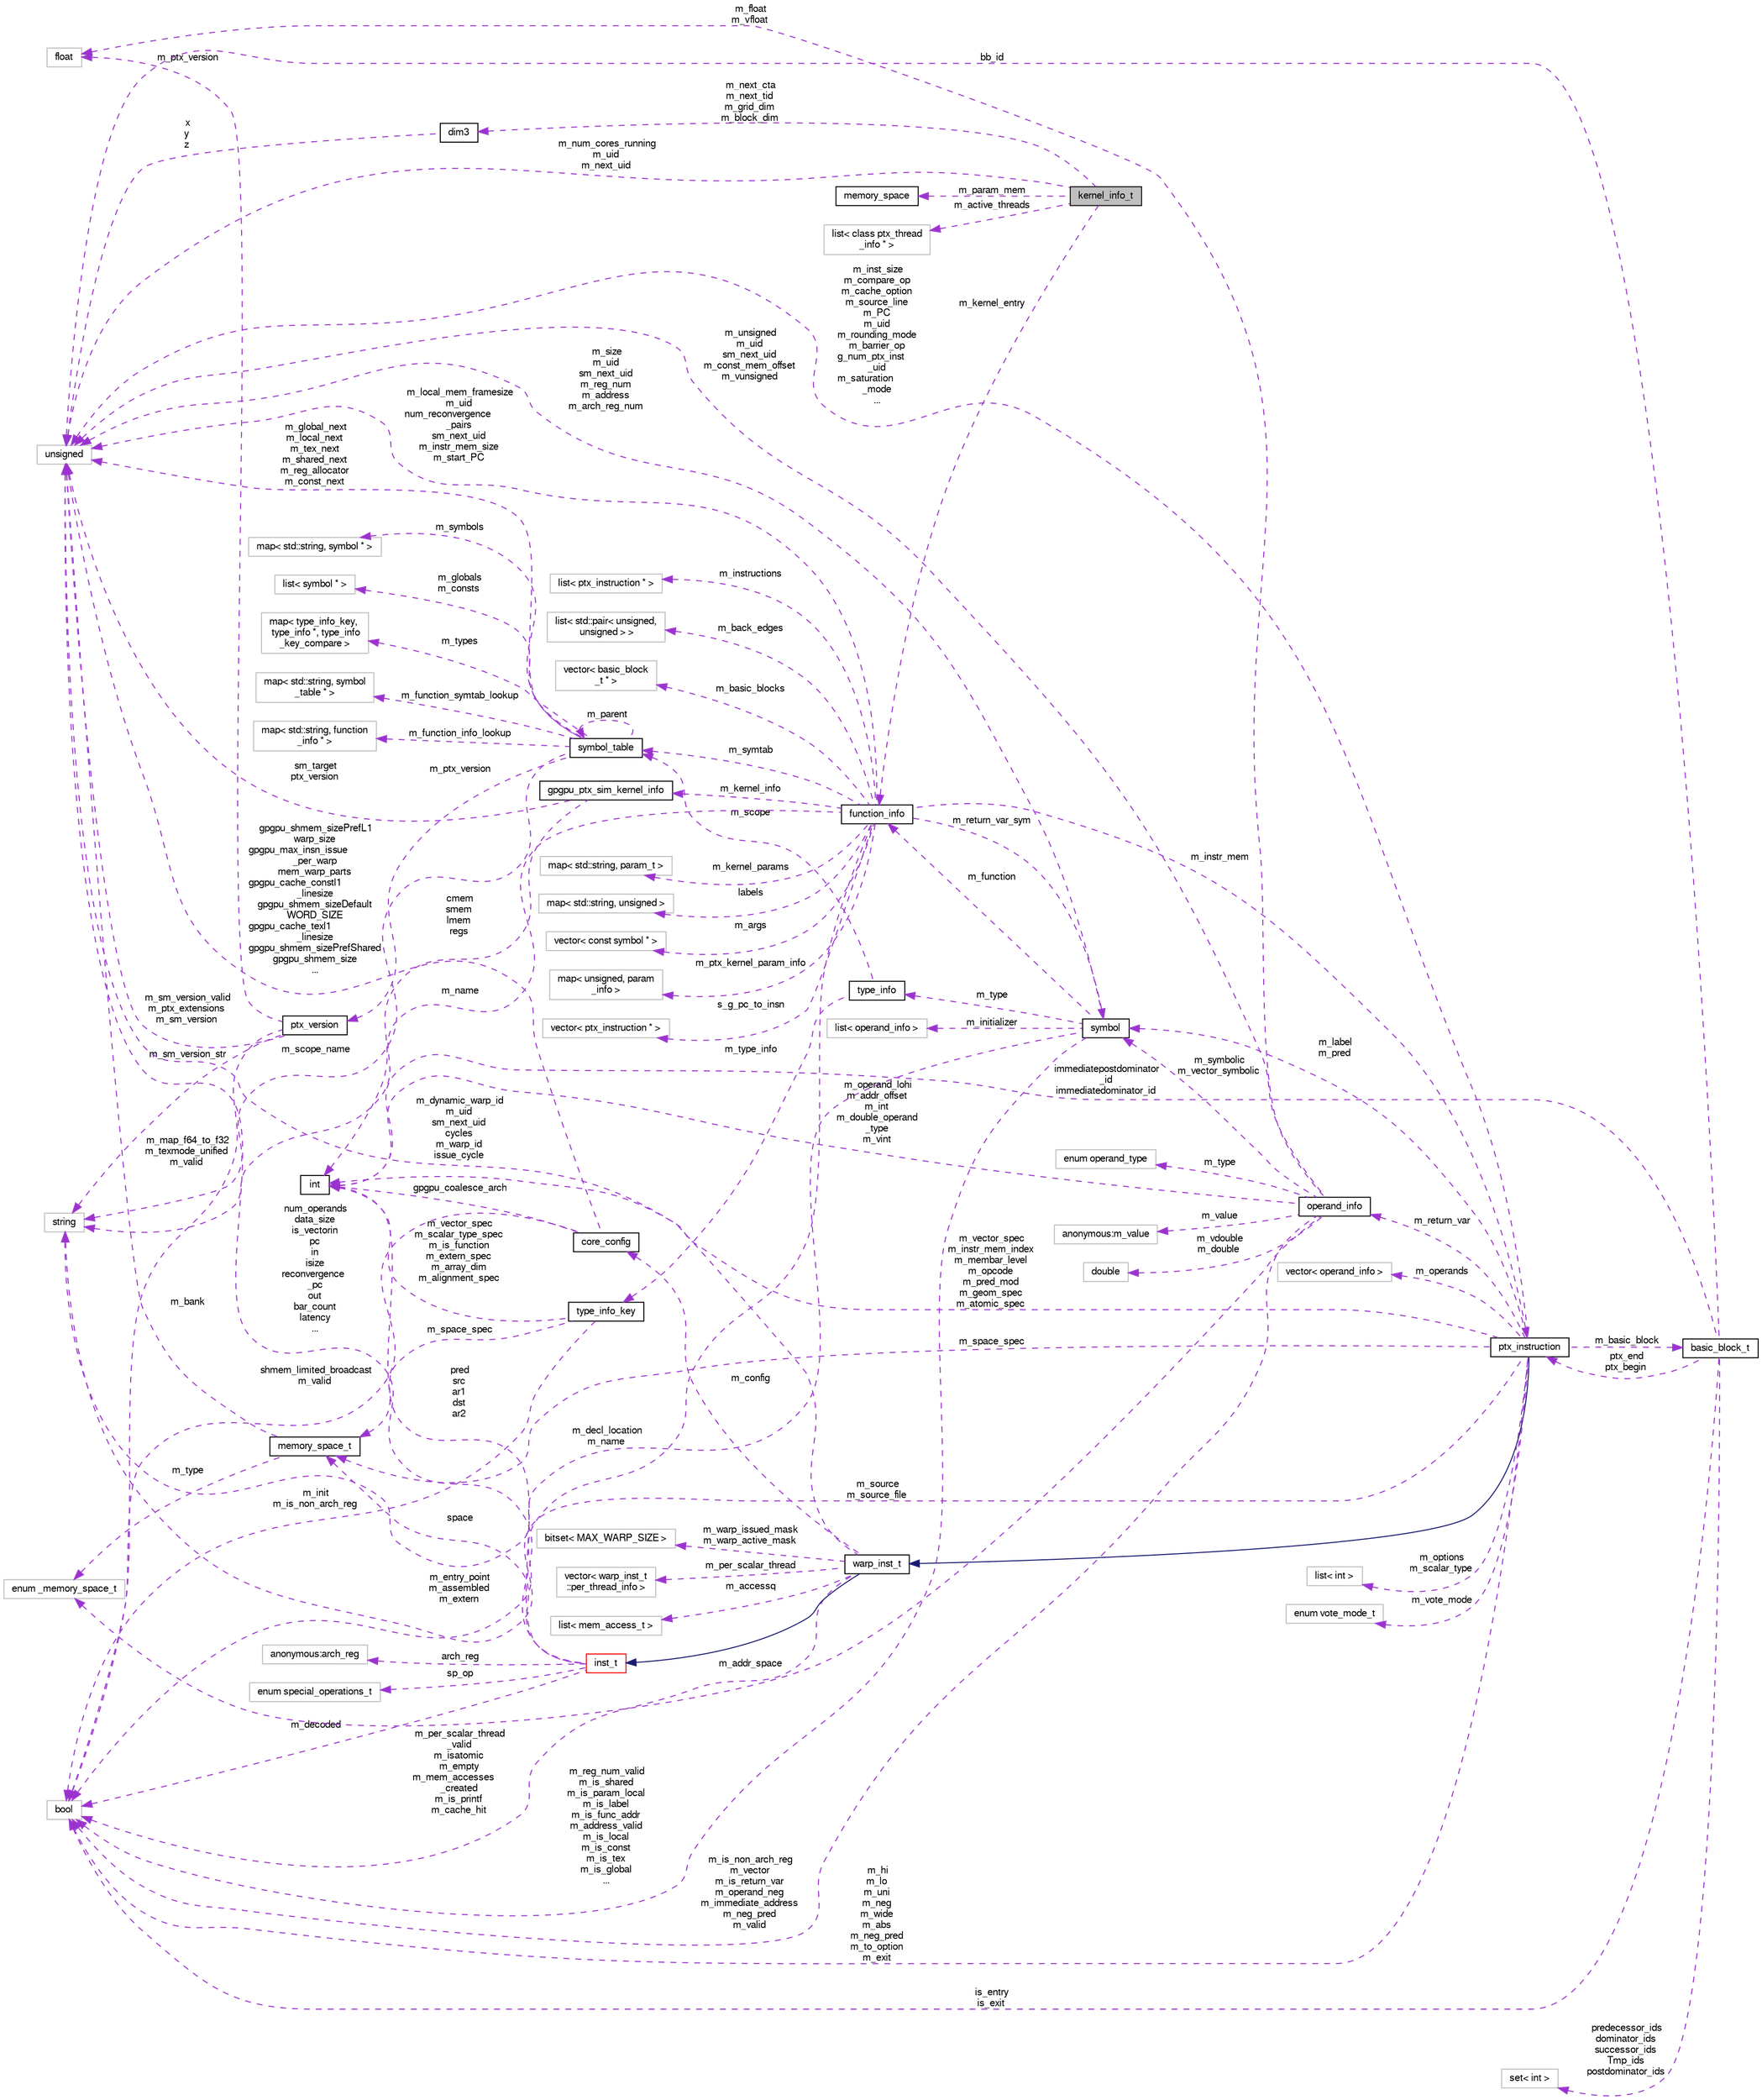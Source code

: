 digraph "kernel_info_t"
{
  bgcolor="transparent";
  edge [fontname="FreeSans",fontsize="10",labelfontname="FreeSans",labelfontsize="10"];
  node [fontname="FreeSans",fontsize="10",shape=record];
  rankdir="LR";
  Node1 [label="kernel_info_t",height=0.2,width=0.4,color="black", fillcolor="grey75", style="filled", fontcolor="black"];
  Node2 -> Node1 [dir="back",color="darkorchid3",fontsize="10",style="dashed",label=" m_active_threads" ,fontname="FreeSans"];
  Node2 [label="list\< class ptx_thread\l_info * \>",height=0.2,width=0.4,color="grey75"];
  Node3 -> Node1 [dir="back",color="darkorchid3",fontsize="10",style="dashed",label=" m_kernel_entry" ,fontname="FreeSans"];
  Node3 [label="function_info",height=0.2,width=0.4,color="black",URL="$classfunction__info.html"];
  Node4 -> Node3 [dir="back",color="darkorchid3",fontsize="10",style="dashed",label=" m_symtab" ,fontname="FreeSans"];
  Node4 [label="symbol_table",height=0.2,width=0.4,color="black",URL="$classsymbol__table.html"];
  Node5 -> Node4 [dir="back",color="darkorchid3",fontsize="10",style="dashed",label=" m_symbols" ,fontname="FreeSans"];
  Node5 [label="map\< std::string, symbol * \>",height=0.2,width=0.4,color="grey75"];
  Node4 -> Node4 [dir="back",color="darkorchid3",fontsize="10",style="dashed",label=" m_parent" ,fontname="FreeSans"];
  Node6 -> Node4 [dir="back",color="darkorchid3",fontsize="10",style="dashed",label=" m_globals\nm_consts" ,fontname="FreeSans"];
  Node6 [label="list\< symbol * \>",height=0.2,width=0.4,color="grey75"];
  Node7 -> Node4 [dir="back",color="darkorchid3",fontsize="10",style="dashed",label=" m_types" ,fontname="FreeSans"];
  Node7 [label="map\< type_info_key,\l type_info *, type_info\l_key_compare \>",height=0.2,width=0.4,color="grey75"];
  Node8 -> Node4 [dir="back",color="darkorchid3",fontsize="10",style="dashed",label=" m_ptx_version" ,fontname="FreeSans"];
  Node8 [label="ptx_version",height=0.2,width=0.4,color="black",URL="$classptx__version.html"];
  Node9 -> Node8 [dir="back",color="darkorchid3",fontsize="10",style="dashed",label=" m_ptx_version" ,fontname="FreeSans"];
  Node9 [label="float",height=0.2,width=0.4,color="grey75"];
  Node10 -> Node8 [dir="back",color="darkorchid3",fontsize="10",style="dashed",label=" m_sm_version_str" ,fontname="FreeSans"];
  Node10 [label="string",height=0.2,width=0.4,color="grey75"];
  Node11 -> Node8 [dir="back",color="darkorchid3",fontsize="10",style="dashed",label=" m_map_f64_to_f32\nm_texmode_unified\nm_valid" ,fontname="FreeSans"];
  Node11 [label="bool",height=0.2,width=0.4,color="grey75"];
  Node12 -> Node8 [dir="back",color="darkorchid3",fontsize="10",style="dashed",label=" m_sm_version_valid\nm_ptx_extensions\nm_sm_version" ,fontname="FreeSans"];
  Node12 [label="unsigned",height=0.2,width=0.4,color="grey75"];
  Node10 -> Node4 [dir="back",color="darkorchid3",fontsize="10",style="dashed",label=" m_scope_name" ,fontname="FreeSans"];
  Node13 -> Node4 [dir="back",color="darkorchid3",fontsize="10",style="dashed",label=" m_function_symtab_lookup" ,fontname="FreeSans"];
  Node13 [label="map\< std::string, symbol\l_table * \>",height=0.2,width=0.4,color="grey75"];
  Node14 -> Node4 [dir="back",color="darkorchid3",fontsize="10",style="dashed",label=" m_function_info_lookup" ,fontname="FreeSans"];
  Node14 [label="map\< std::string, function\l_info * \>",height=0.2,width=0.4,color="grey75"];
  Node12 -> Node4 [dir="back",color="darkorchid3",fontsize="10",style="dashed",label=" m_global_next\nm_local_next\nm_tex_next\nm_shared_next\nm_reg_allocator\nm_const_next" ,fontname="FreeSans"];
  Node15 -> Node3 [dir="back",color="darkorchid3",fontsize="10",style="dashed",label=" m_kernel_params" ,fontname="FreeSans"];
  Node15 [label="map\< std::string, param_t \>",height=0.2,width=0.4,color="grey75"];
  Node16 -> Node3 [dir="back",color="darkorchid3",fontsize="10",style="dashed",label=" labels" ,fontname="FreeSans"];
  Node16 [label="map\< std::string, unsigned \>",height=0.2,width=0.4,color="grey75"];
  Node17 -> Node3 [dir="back",color="darkorchid3",fontsize="10",style="dashed",label=" m_args" ,fontname="FreeSans"];
  Node17 [label="vector\< const symbol * \>",height=0.2,width=0.4,color="grey75"];
  Node18 -> Node3 [dir="back",color="darkorchid3",fontsize="10",style="dashed",label=" m_ptx_kernel_param_info" ,fontname="FreeSans"];
  Node18 [label="map\< unsigned, param\l_info \>",height=0.2,width=0.4,color="grey75"];
  Node19 -> Node3 [dir="back",color="darkorchid3",fontsize="10",style="dashed",label=" s_g_pc_to_insn" ,fontname="FreeSans"];
  Node19 [label="vector\< ptx_instruction * \>",height=0.2,width=0.4,color="grey75"];
  Node20 -> Node3 [dir="back",color="darkorchid3",fontsize="10",style="dashed",label=" m_instructions" ,fontname="FreeSans"];
  Node20 [label="list\< ptx_instruction * \>",height=0.2,width=0.4,color="grey75"];
  Node21 -> Node3 [dir="back",color="darkorchid3",fontsize="10",style="dashed",label=" m_instr_mem" ,fontname="FreeSans"];
  Node21 [label="ptx_instruction",height=0.2,width=0.4,color="black",URL="$classptx__instruction.html"];
  Node22 -> Node21 [dir="back",color="midnightblue",fontsize="10",style="solid",fontname="FreeSans"];
  Node22 [label="warp_inst_t",height=0.2,width=0.4,color="black",URL="$classwarp__inst__t.html"];
  Node23 -> Node22 [dir="back",color="midnightblue",fontsize="10",style="solid",fontname="FreeSans"];
  Node23 [label="inst_t",height=0.2,width=0.4,color="red",URL="$classinst__t.html"];
  Node24 -> Node23 [dir="back",color="darkorchid3",fontsize="10",style="dashed",label=" arch_reg" ,fontname="FreeSans"];
  Node24 [label="anonymous:arch_reg",height=0.2,width=0.4,color="grey75"];
  Node25 -> Node23 [dir="back",color="darkorchid3",fontsize="10",style="dashed",label=" sp_op" ,fontname="FreeSans"];
  Node25 [label="enum special_operations_t",height=0.2,width=0.4,color="grey75"];
  Node30 -> Node23 [dir="back",color="darkorchid3",fontsize="10",style="dashed",label=" space" ,fontname="FreeSans"];
  Node30 [label="memory_space_t",height=0.2,width=0.4,color="black",URL="$classmemory__space__t.html"];
  Node31 -> Node30 [dir="back",color="darkorchid3",fontsize="10",style="dashed",label=" m_type" ,fontname="FreeSans"];
  Node31 [label="enum _memory_space_t",height=0.2,width=0.4,color="grey75"];
  Node12 -> Node30 [dir="back",color="darkorchid3",fontsize="10",style="dashed",label=" m_bank" ,fontname="FreeSans"];
  Node32 -> Node23 [dir="back",color="darkorchid3",fontsize="10",style="dashed",label=" pred\nsrc\nar1\ndst\nar2" ,fontname="FreeSans"];
  Node32 [label="int",height=0.2,width=0.4,color="black",URL="$classint.html"];
  Node11 -> Node23 [dir="back",color="darkorchid3",fontsize="10",style="dashed",label=" m_decoded" ,fontname="FreeSans"];
  Node12 -> Node23 [dir="back",color="darkorchid3",fontsize="10",style="dashed",label=" num_operands\ndata_size\nis_vectorin\npc\nin\nisize\nreconvergence\l_pc\nout\nbar_count\nlatency\n..." ,fontname="FreeSans"];
  Node37 -> Node22 [dir="back",color="darkorchid3",fontsize="10",style="dashed",label=" m_warp_issued_mask\nm_warp_active_mask" ,fontname="FreeSans"];
  Node37 [label="bitset\< MAX_WARP_SIZE \>",height=0.2,width=0.4,color="grey75"];
  Node38 -> Node22 [dir="back",color="darkorchid3",fontsize="10",style="dashed",label=" m_per_scalar_thread" ,fontname="FreeSans"];
  Node38 [label="vector\< warp_inst_t\l::per_thread_info \>",height=0.2,width=0.4,color="grey75"];
  Node39 -> Node22 [dir="back",color="darkorchid3",fontsize="10",style="dashed",label=" m_accessq" ,fontname="FreeSans"];
  Node39 [label="list\< mem_access_t \>",height=0.2,width=0.4,color="grey75"];
  Node40 -> Node22 [dir="back",color="darkorchid3",fontsize="10",style="dashed",label=" m_config" ,fontname="FreeSans"];
  Node40 [label="core_config",height=0.2,width=0.4,color="black",URL="$structcore__config.html"];
  Node32 -> Node40 [dir="back",color="darkorchid3",fontsize="10",style="dashed",label=" gpgpu_coalesce_arch" ,fontname="FreeSans"];
  Node11 -> Node40 [dir="back",color="darkorchid3",fontsize="10",style="dashed",label=" shmem_limited_broadcast\nm_valid" ,fontname="FreeSans"];
  Node12 -> Node40 [dir="back",color="darkorchid3",fontsize="10",style="dashed",label=" gpgpu_shmem_sizePrefL1\nwarp_size\ngpgpu_max_insn_issue\l_per_warp\nmem_warp_parts\ngpgpu_cache_constl1\l_linesize\ngpgpu_shmem_sizeDefault\nWORD_SIZE\ngpgpu_cache_texl1\l_linesize\ngpgpu_shmem_sizePrefShared\ngpgpu_shmem_size\n..." ,fontname="FreeSans"];
  Node11 -> Node22 [dir="back",color="darkorchid3",fontsize="10",style="dashed",label=" m_per_scalar_thread\l_valid\nm_isatomic\nm_empty\nm_mem_accesses\l_created\nm_is_printf\nm_cache_hit" ,fontname="FreeSans"];
  Node12 -> Node22 [dir="back",color="darkorchid3",fontsize="10",style="dashed",label=" m_dynamic_warp_id\nm_uid\nsm_next_uid\ncycles\nm_warp_id\nissue_cycle" ,fontname="FreeSans"];
  Node41 -> Node21 [dir="back",color="darkorchid3",fontsize="10",style="dashed",label=" m_basic_block" ,fontname="FreeSans"];
  Node41 [label="basic_block_t",height=0.2,width=0.4,color="black",URL="$structbasic__block__t.html"];
  Node42 -> Node41 [dir="back",color="darkorchid3",fontsize="10",style="dashed",label=" predecessor_ids\ndominator_ids\nsuccessor_ids\nTmp_ids\npostdominator_ids" ,fontname="FreeSans"];
  Node42 [label="set\< int \>",height=0.2,width=0.4,color="grey75"];
  Node21 -> Node41 [dir="back",color="darkorchid3",fontsize="10",style="dashed",label=" ptx_end\nptx_begin" ,fontname="FreeSans"];
  Node32 -> Node41 [dir="back",color="darkorchid3",fontsize="10",style="dashed",label=" immediatepostdominator\l_id\nimmediatedominator_id" ,fontname="FreeSans"];
  Node11 -> Node41 [dir="back",color="darkorchid3",fontsize="10",style="dashed",label=" is_entry\nis_exit" ,fontname="FreeSans"];
  Node12 -> Node41 [dir="back",color="darkorchid3",fontsize="10",style="dashed",label=" bb_id" ,fontname="FreeSans"];
  Node43 -> Node21 [dir="back",color="darkorchid3",fontsize="10",style="dashed",label=" m_options\nm_scalar_type" ,fontname="FreeSans"];
  Node43 [label="list\< int \>",height=0.2,width=0.4,color="grey75"];
  Node30 -> Node21 [dir="back",color="darkorchid3",fontsize="10",style="dashed",label=" m_space_spec" ,fontname="FreeSans"];
  Node44 -> Node21 [dir="back",color="darkorchid3",fontsize="10",style="dashed",label=" m_vote_mode" ,fontname="FreeSans"];
  Node44 [label="enum vote_mode_t",height=0.2,width=0.4,color="grey75"];
  Node45 -> Node21 [dir="back",color="darkorchid3",fontsize="10",style="dashed",label=" m_return_var" ,fontname="FreeSans"];
  Node45 [label="operand_info",height=0.2,width=0.4,color="black",URL="$classoperand__info.html"];
  Node46 -> Node45 [dir="back",color="darkorchid3",fontsize="10",style="dashed",label=" m_value" ,fontname="FreeSans"];
  Node46 [label="anonymous:m_value",height=0.2,width=0.4,color="grey75"];
  Node47 -> Node45 [dir="back",color="darkorchid3",fontsize="10",style="dashed",label=" m_vdouble\nm_double" ,fontname="FreeSans"];
  Node47 [label="double",height=0.2,width=0.4,color="grey75"];
  Node9 -> Node45 [dir="back",color="darkorchid3",fontsize="10",style="dashed",label=" m_float\nm_vfloat" ,fontname="FreeSans"];
  Node31 -> Node45 [dir="back",color="darkorchid3",fontsize="10",style="dashed",label=" m_addr_space" ,fontname="FreeSans"];
  Node48 -> Node45 [dir="back",color="darkorchid3",fontsize="10",style="dashed",label=" m_symbolic\nm_vector_symbolic" ,fontname="FreeSans"];
  Node48 [label="symbol",height=0.2,width=0.4,color="black",URL="$classsymbol.html"];
  Node49 -> Node48 [dir="back",color="darkorchid3",fontsize="10",style="dashed",label=" m_type" ,fontname="FreeSans"];
  Node49 [label="type_info",height=0.2,width=0.4,color="black",URL="$classtype__info.html"];
  Node4 -> Node49 [dir="back",color="darkorchid3",fontsize="10",style="dashed",label=" m_scope" ,fontname="FreeSans"];
  Node50 -> Node49 [dir="back",color="darkorchid3",fontsize="10",style="dashed",label=" m_type_info" ,fontname="FreeSans"];
  Node50 [label="type_info_key",height=0.2,width=0.4,color="black",URL="$classtype__info__key.html"];
  Node30 -> Node50 [dir="back",color="darkorchid3",fontsize="10",style="dashed",label=" m_space_spec" ,fontname="FreeSans"];
  Node32 -> Node50 [dir="back",color="darkorchid3",fontsize="10",style="dashed",label=" m_vector_spec\nm_scalar_type_spec\nm_is_function\nm_extern_spec\nm_array_dim\nm_alignment_spec" ,fontname="FreeSans"];
  Node11 -> Node50 [dir="back",color="darkorchid3",fontsize="10",style="dashed",label=" m_init\nm_is_non_arch_reg" ,fontname="FreeSans"];
  Node11 -> Node48 [dir="back",color="darkorchid3",fontsize="10",style="dashed",label=" m_reg_num_valid\nm_is_shared\nm_is_param_local\nm_is_label\nm_is_func_addr\nm_address_valid\nm_is_local\nm_is_const\nm_is_tex\nm_is_global\n..." ,fontname="FreeSans"];
  Node10 -> Node48 [dir="back",color="darkorchid3",fontsize="10",style="dashed",label=" m_decl_location\nm_name" ,fontname="FreeSans"];
  Node3 -> Node48 [dir="back",color="darkorchid3",fontsize="10",style="dashed",label=" m_function" ,fontname="FreeSans"];
  Node51 -> Node48 [dir="back",color="darkorchid3",fontsize="10",style="dashed",label=" m_initializer" ,fontname="FreeSans"];
  Node51 [label="list\< operand_info \>",height=0.2,width=0.4,color="grey75"];
  Node12 -> Node48 [dir="back",color="darkorchid3",fontsize="10",style="dashed",label=" m_size\nm_uid\nsm_next_uid\nm_reg_num\nm_address\nm_arch_reg_num" ,fontname="FreeSans"];
  Node32 -> Node45 [dir="back",color="darkorchid3",fontsize="10",style="dashed",label=" m_operand_lohi\nm_addr_offset\nm_int\nm_double_operand\l_type\nm_vint" ,fontname="FreeSans"];
  Node11 -> Node45 [dir="back",color="darkorchid3",fontsize="10",style="dashed",label=" m_is_non_arch_reg\nm_vector\nm_is_return_var\nm_operand_neg\nm_immediate_address\nm_neg_pred\nm_valid" ,fontname="FreeSans"];
  Node52 -> Node45 [dir="back",color="darkorchid3",fontsize="10",style="dashed",label=" m_type" ,fontname="FreeSans"];
  Node52 [label="enum operand_type",height=0.2,width=0.4,color="grey75"];
  Node12 -> Node45 [dir="back",color="darkorchid3",fontsize="10",style="dashed",label=" m_unsigned\nm_uid\nsm_next_uid\nm_const_mem_offset\nm_vunsigned" ,fontname="FreeSans"];
  Node32 -> Node21 [dir="back",color="darkorchid3",fontsize="10",style="dashed",label=" m_vector_spec\nm_instr_mem_index\nm_membar_level\nm_opcode\nm_pred_mod\nm_geom_spec\nm_atomic_spec" ,fontname="FreeSans"];
  Node48 -> Node21 [dir="back",color="darkorchid3",fontsize="10",style="dashed",label=" m_label\nm_pred" ,fontname="FreeSans"];
  Node11 -> Node21 [dir="back",color="darkorchid3",fontsize="10",style="dashed",label=" m_hi\nm_lo\nm_uni\nm_neg\nm_wide\nm_abs\nm_neg_pred\nm_to_option\nm_exit" ,fontname="FreeSans"];
  Node10 -> Node21 [dir="back",color="darkorchid3",fontsize="10",style="dashed",label=" m_source\nm_source_file" ,fontname="FreeSans"];
  Node12 -> Node21 [dir="back",color="darkorchid3",fontsize="10",style="dashed",label=" m_inst_size\nm_compare_op\nm_cache_option\nm_source_line\nm_PC\nm_uid\nm_rounding_mode\nm_barrier_op\ng_num_ptx_inst\l_uid\nm_saturation\l_mode\n..." ,fontname="FreeSans"];
  Node53 -> Node21 [dir="back",color="darkorchid3",fontsize="10",style="dashed",label=" m_operands" ,fontname="FreeSans"];
  Node53 [label="vector\< operand_info \>",height=0.2,width=0.4,color="grey75"];
  Node48 -> Node3 [dir="back",color="darkorchid3",fontsize="10",style="dashed",label=" m_return_var_sym" ,fontname="FreeSans"];
  Node10 -> Node3 [dir="back",color="darkorchid3",fontsize="10",style="dashed",label=" m_name" ,fontname="FreeSans"];
  Node11 -> Node3 [dir="back",color="darkorchid3",fontsize="10",style="dashed",label=" m_entry_point\nm_assembled\nm_extern" ,fontname="FreeSans"];
  Node54 -> Node3 [dir="back",color="darkorchid3",fontsize="10",style="dashed",label=" m_kernel_info" ,fontname="FreeSans"];
  Node54 [label="gpgpu_ptx_sim_kernel_info",height=0.2,width=0.4,color="black",URL="$structgpgpu__ptx__sim__kernel__info.html"];
  Node32 -> Node54 [dir="back",color="darkorchid3",fontsize="10",style="dashed",label=" cmem\nsmem\nlmem\nregs" ,fontname="FreeSans"];
  Node12 -> Node54 [dir="back",color="darkorchid3",fontsize="10",style="dashed",label=" sm_target\nptx_version" ,fontname="FreeSans"];
  Node55 -> Node3 [dir="back",color="darkorchid3",fontsize="10",style="dashed",label=" m_back_edges" ,fontname="FreeSans"];
  Node55 [label="list\< std::pair\< unsigned,\l unsigned \> \>",height=0.2,width=0.4,color="grey75"];
  Node12 -> Node3 [dir="back",color="darkorchid3",fontsize="10",style="dashed",label=" m_local_mem_framesize\nm_uid\nnum_reconvergence\l_pairs\nsm_next_uid\nm_instr_mem_size\nm_start_PC" ,fontname="FreeSans"];
  Node56 -> Node3 [dir="back",color="darkorchid3",fontsize="10",style="dashed",label=" m_basic_blocks" ,fontname="FreeSans"];
  Node56 [label="vector\< basic_block\l_t * \>",height=0.2,width=0.4,color="grey75"];
  Node12 -> Node1 [dir="back",color="darkorchid3",fontsize="10",style="dashed",label=" m_num_cores_running\nm_uid\nm_next_uid" ,fontname="FreeSans"];
  Node57 -> Node1 [dir="back",color="darkorchid3",fontsize="10",style="dashed",label=" m_param_mem" ,fontname="FreeSans"];
  Node57 [label="memory_space",height=0.2,width=0.4,color="black",URL="$classmemory__space.html"];
  Node58 -> Node1 [dir="back",color="darkorchid3",fontsize="10",style="dashed",label=" m_next_cta\nm_next_tid\nm_grid_dim\nm_block_dim" ,fontname="FreeSans"];
  Node58 [label="dim3",height=0.2,width=0.4,color="black",URL="$structdim3.html"];
  Node12 -> Node58 [dir="back",color="darkorchid3",fontsize="10",style="dashed",label=" x\ny\nz" ,fontname="FreeSans"];
}
